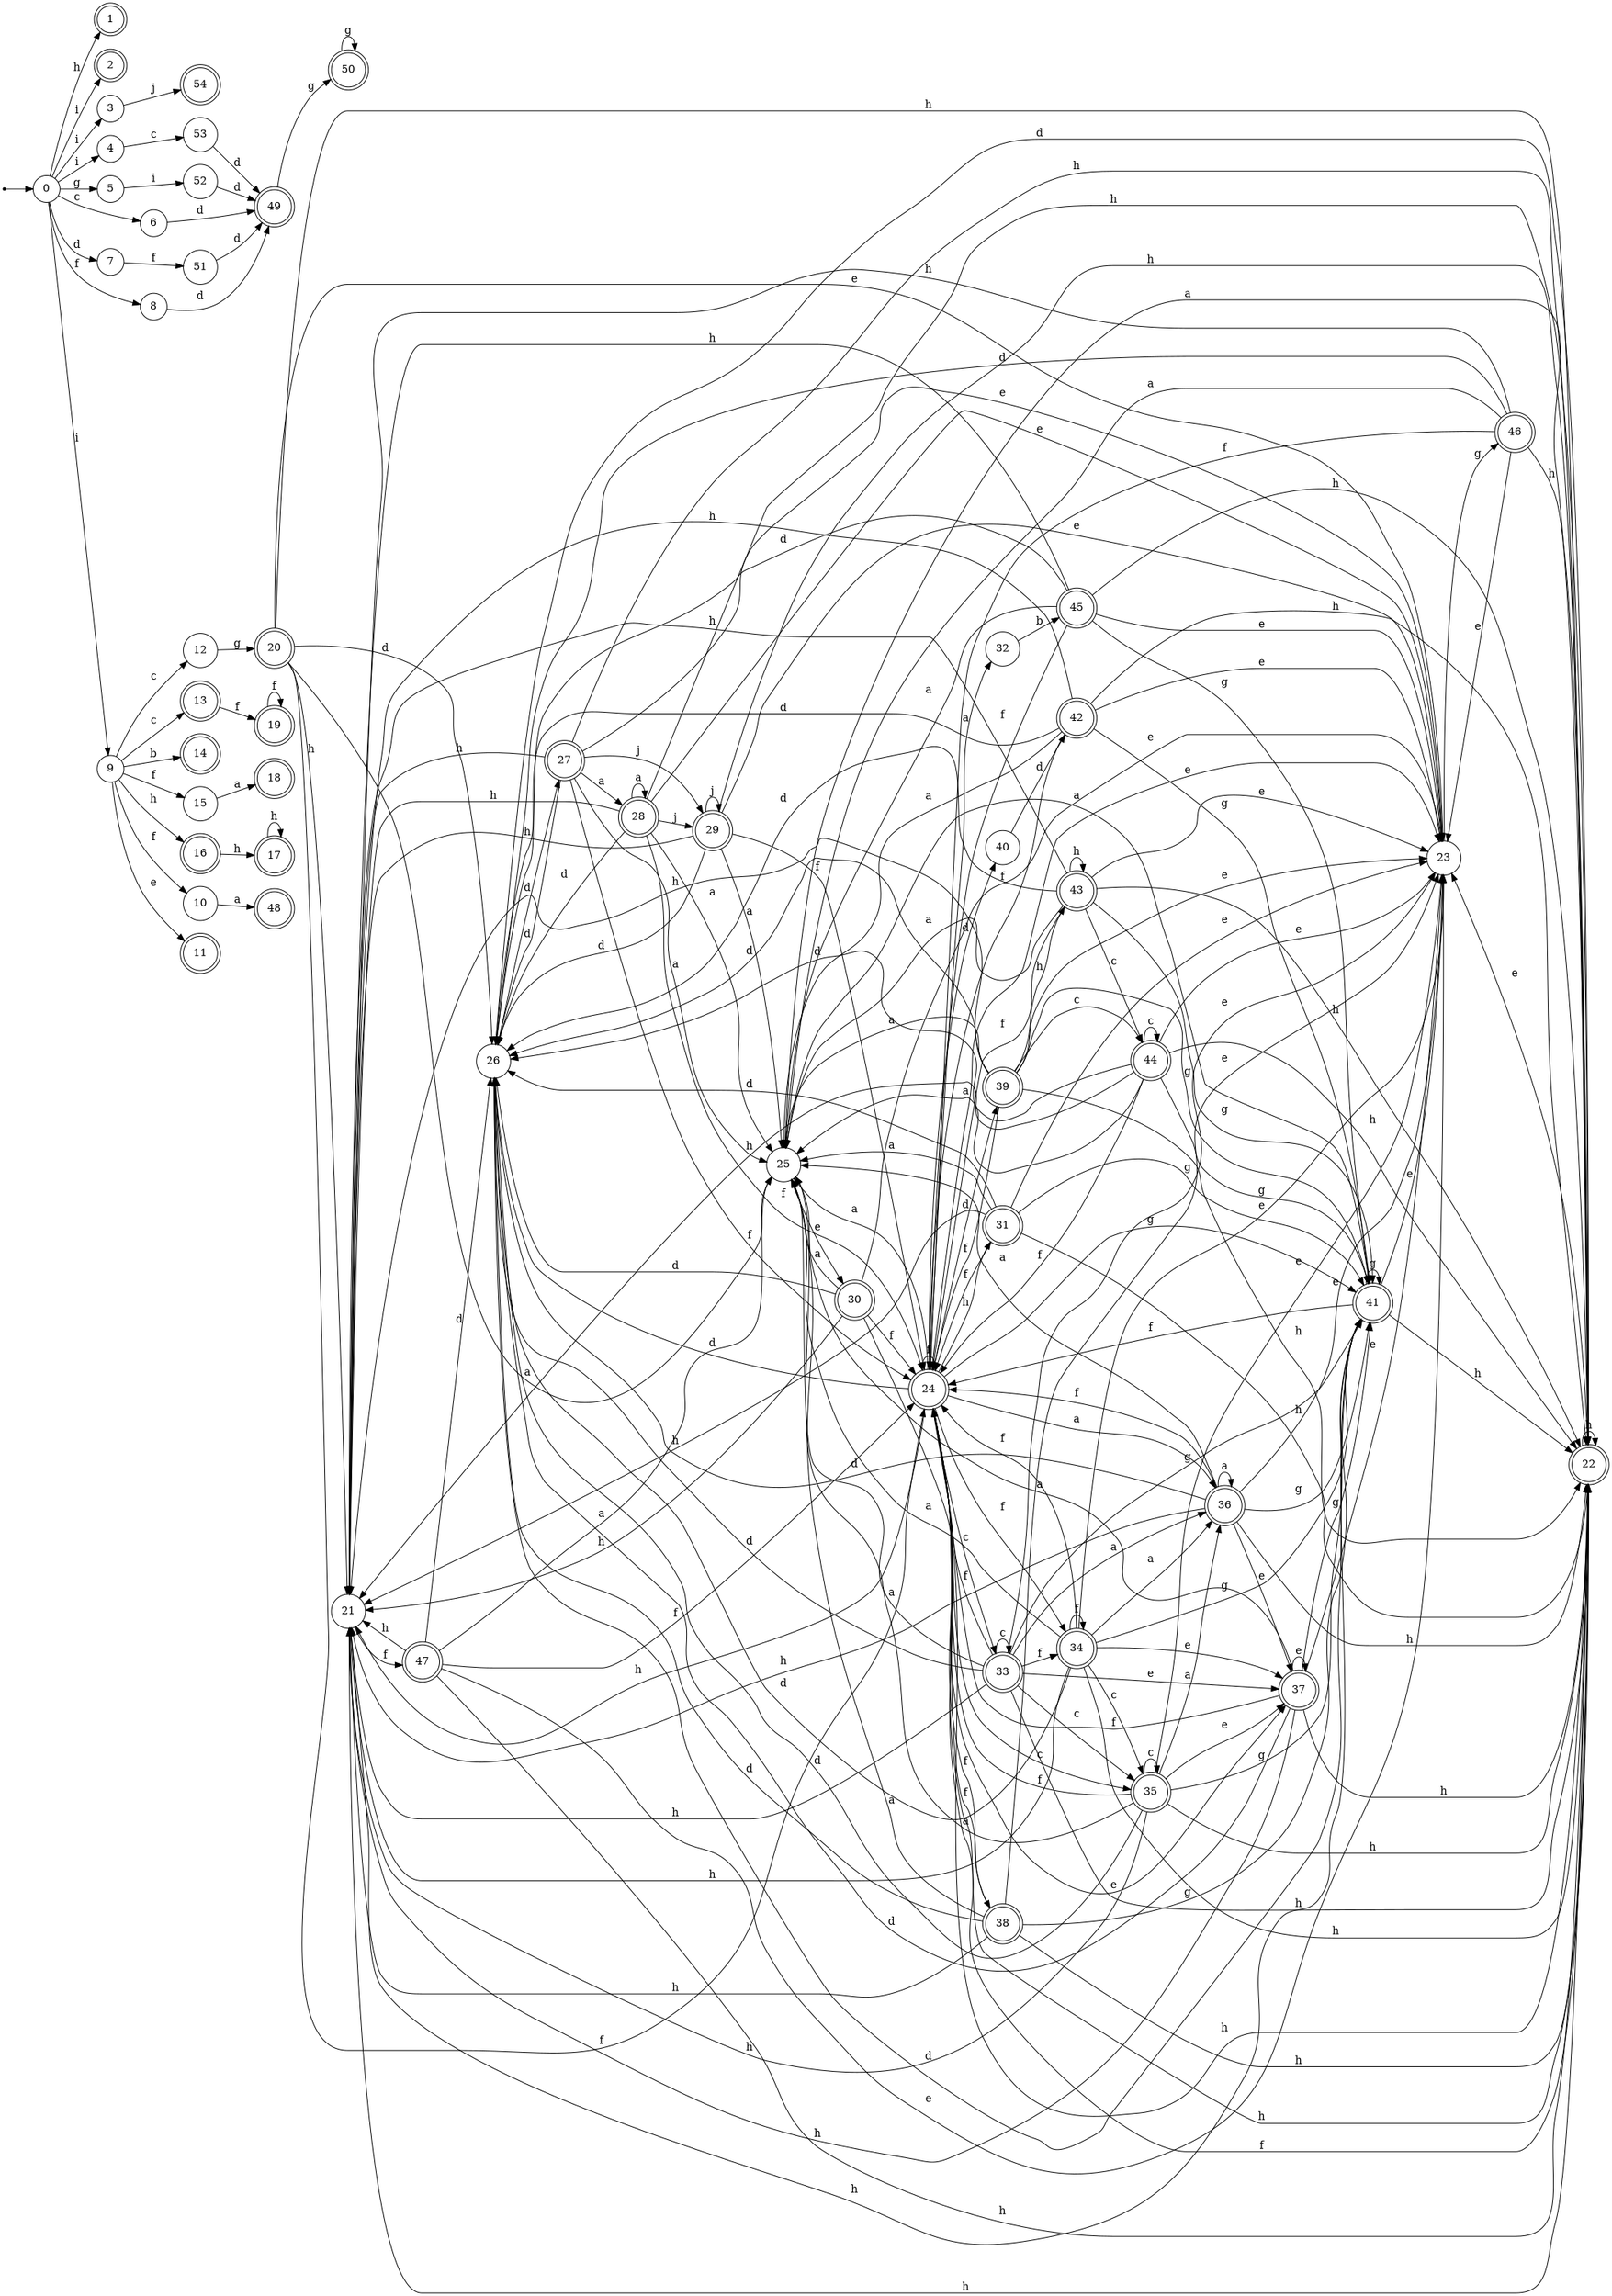 digraph finite_state_machine {
rankdir=LR;
size="20,20";
node [shape = point]; "dummy0"
node [shape = circle]; "0";
"dummy0" -> "0";
node [shape = doublecircle]; "1";node [shape = doublecircle]; "2";node [shape = circle]; "3";
node [shape = circle]; "4";
node [shape = circle]; "5";
node [shape = circle]; "6";
node [shape = circle]; "7";
node [shape = circle]; "8";
node [shape = circle]; "9";
node [shape = circle]; "10";
node [shape = doublecircle]; "11";node [shape = circle]; "12";
node [shape = doublecircle]; "13";node [shape = doublecircle]; "14";node [shape = circle]; "15";
node [shape = doublecircle]; "16";node [shape = doublecircle]; "17";node [shape = doublecircle]; "18";node [shape = doublecircle]; "19";node [shape = doublecircle]; "20";node [shape = circle]; "21";
node [shape = doublecircle]; "22";node [shape = circle]; "23";
node [shape = doublecircle]; "24";node [shape = circle]; "25";
node [shape = circle]; "26";
node [shape = doublecircle]; "27";node [shape = doublecircle]; "28";node [shape = doublecircle]; "29";node [shape = doublecircle]; "30";node [shape = doublecircle]; "31";node [shape = circle]; "32";
node [shape = doublecircle]; "33";node [shape = doublecircle]; "34";node [shape = doublecircle]; "35";node [shape = doublecircle]; "36";node [shape = doublecircle]; "37";node [shape = doublecircle]; "38";node [shape = doublecircle]; "39";node [shape = circle]; "40";
node [shape = doublecircle]; "41";node [shape = doublecircle]; "42";node [shape = doublecircle]; "43";node [shape = doublecircle]; "44";node [shape = doublecircle]; "45";node [shape = doublecircle]; "46";node [shape = doublecircle]; "47";node [shape = doublecircle]; "48";node [shape = doublecircle]; "49";node [shape = doublecircle]; "50";node [shape = circle]; "51";
node [shape = circle]; "52";
node [shape = circle]; "53";
node [shape = doublecircle]; "54";"0" -> "1" [label = "h"];
 "0" -> "9" [label = "i"];
 "0" -> "2" [label = "i"];
 "0" -> "3" [label = "i"];
 "0" -> "4" [label = "i"];
 "0" -> "5" [label = "g"];
 "0" -> "6" [label = "c"];
 "0" -> "7" [label = "d"];
 "0" -> "8" [label = "f"];
 "9" -> "10" [label = "f"];
 "9" -> "15" [label = "f"];
 "9" -> "11" [label = "e"];
 "9" -> "12" [label = "c"];
 "9" -> "13" [label = "c"];
 "9" -> "14" [label = "b"];
 "9" -> "16" [label = "h"];
 "16" -> "17" [label = "h"];
 "17" -> "17" [label = "h"];
 "15" -> "18" [label = "a"];
 "13" -> "19" [label = "f"];
 "19" -> "19" [label = "f"];
 "12" -> "20" [label = "g"];
 "20" -> "21" [label = "h"];
 "20" -> "22" [label = "h"];
 "20" -> "23" [label = "e"];
 "20" -> "24" [label = "f"];
 "20" -> "25" [label = "a"];
 "20" -> "26" [label = "d"];
 "26" -> "27" [label = "d"];
 "27" -> "26" [label = "d"];
 "27" -> "25" [label = "a"];
 "27" -> "28" [label = "a"];
 "27" -> "29" [label = "j"];
 "27" -> "21" [label = "h"];
 "27" -> "22" [label = "h"];
 "27" -> "23" [label = "e"];
 "27" -> "24" [label = "f"];
 "29" -> "29" [label = "j"];
 "29" -> "26" [label = "d"];
 "29" -> "21" [label = "h"];
 "29" -> "22" [label = "h"];
 "29" -> "23" [label = "e"];
 "29" -> "24" [label = "f"];
 "29" -> "25" [label = "a"];
 "28" -> "25" [label = "a"];
 "28" -> "28" [label = "a"];
 "28" -> "26" [label = "d"];
 "28" -> "29" [label = "j"];
 "28" -> "21" [label = "h"];
 "28" -> "22" [label = "h"];
 "28" -> "23" [label = "e"];
 "28" -> "24" [label = "f"];
 "25" -> "30" [label = "e"];
 "30" -> "25" [label = "a"];
 "30" -> "21" [label = "h"];
 "30" -> "22" [label = "h"];
 "30" -> "23" [label = "e"];
 "30" -> "24" [label = "f"];
 "30" -> "26" [label = "d"];
 "24" -> "24" [label = "f"];
 "24" -> "34" [label = "f"];
 "24" -> "38" [label = "f"];
 "24" -> "21" [label = "h"];
 "24" -> "22" [label = "h"];
 "24" -> "31" [label = "h"];
 "24" -> "32" [label = "a"];
 "24" -> "25" [label = "a"];
 "24" -> "36" [label = "a"];
 "24" -> "33" [label = "c"];
 "24" -> "35" [label = "c"];
 "24" -> "37" [label = "e"];
 "24" -> "23" [label = "e"];
 "24" -> "40" [label = "d"];
 "24" -> "26" [label = "d"];
 "24" -> "39" [label = "d"];
 "24" -> "41" [label = "g"];
 "41" -> "41" [label = "g"];
 "41" -> "24" [label = "f"];
 "41" -> "21" [label = "h"];
 "41" -> "22" [label = "h"];
 "41" -> "23" [label = "e"];
 "41" -> "25" [label = "a"];
 "41" -> "26" [label = "d"];
 "40" -> "42" [label = "d"];
 "42" -> "24" [label = "f"];
 "42" -> "41" [label = "g"];
 "42" -> "21" [label = "h"];
 "42" -> "22" [label = "h"];
 "42" -> "23" [label = "e"];
 "42" -> "25" [label = "a"];
 "42" -> "26" [label = "d"];
 "39" -> "43" [label = "h"];
 "39" -> "21" [label = "h"];
 "39" -> "22" [label = "h"];
 "39" -> "44" [label = "c"];
 "39" -> "24" [label = "f"];
 "39" -> "41" [label = "g"];
 "39" -> "23" [label = "e"];
 "39" -> "25" [label = "a"];
 "39" -> "26" [label = "d"];
 "44" -> "44" [label = "c"];
 "44" -> "24" [label = "f"];
 "44" -> "41" [label = "g"];
 "44" -> "21" [label = "h"];
 "44" -> "22" [label = "h"];
 "44" -> "23" [label = "e"];
 "44" -> "25" [label = "a"];
 "44" -> "26" [label = "d"];
 "43" -> "43" [label = "h"];
 "43" -> "21" [label = "h"];
 "43" -> "22" [label = "h"];
 "43" -> "44" [label = "c"];
 "43" -> "24" [label = "f"];
 "43" -> "41" [label = "g"];
 "43" -> "23" [label = "e"];
 "43" -> "25" [label = "a"];
 "43" -> "26" [label = "d"];
 "38" -> "24" [label = "f"];
 "38" -> "41" [label = "g"];
 "38" -> "21" [label = "h"];
 "38" -> "22" [label = "h"];
 "38" -> "23" [label = "e"];
 "38" -> "25" [label = "a"];
 "38" -> "26" [label = "d"];
 "37" -> "37" [label = "e"];
 "37" -> "23" [label = "e"];
 "37" -> "24" [label = "f"];
 "37" -> "41" [label = "g"];
 "37" -> "21" [label = "h"];
 "37" -> "22" [label = "h"];
 "37" -> "25" [label = "a"];
 "37" -> "26" [label = "d"];
 "36" -> "25" [label = "a"];
 "36" -> "36" [label = "a"];
 "36" -> "37" [label = "e"];
 "36" -> "23" [label = "e"];
 "36" -> "24" [label = "f"];
 "36" -> "41" [label = "g"];
 "36" -> "21" [label = "h"];
 "36" -> "22" [label = "h"];
 "36" -> "26" [label = "d"];
 "35" -> "35" [label = "c"];
 "35" -> "25" [label = "a"];
 "35" -> "36" [label = "a"];
 "35" -> "37" [label = "e"];
 "35" -> "23" [label = "e"];
 "35" -> "24" [label = "f"];
 "35" -> "41" [label = "g"];
 "35" -> "21" [label = "h"];
 "35" -> "22" [label = "h"];
 "35" -> "26" [label = "d"];
 "34" -> "24" [label = "f"];
 "34" -> "34" [label = "f"];
 "34" -> "35" [label = "c"];
 "34" -> "25" [label = "a"];
 "34" -> "36" [label = "a"];
 "34" -> "37" [label = "e"];
 "34" -> "23" [label = "e"];
 "34" -> "41" [label = "g"];
 "34" -> "21" [label = "h"];
 "34" -> "22" [label = "h"];
 "34" -> "26" [label = "d"];
 "33" -> "33" [label = "c"];
 "33" -> "35" [label = "c"];
 "33" -> "24" [label = "f"];
 "33" -> "34" [label = "f"];
 "33" -> "25" [label = "a"];
 "33" -> "36" [label = "a"];
 "33" -> "37" [label = "e"];
 "33" -> "23" [label = "e"];
 "33" -> "41" [label = "g"];
 "33" -> "21" [label = "h"];
 "33" -> "22" [label = "h"];
 "33" -> "26" [label = "d"];
 "32" -> "45" [label = "b"];
 "45" -> "24" [label = "f"];
 "45" -> "41" [label = "g"];
 "45" -> "21" [label = "h"];
 "45" -> "22" [label = "h"];
 "45" -> "23" [label = "e"];
 "45" -> "25" [label = "a"];
 "45" -> "26" [label = "d"];
 "31" -> "24" [label = "f"];
 "31" -> "41" [label = "g"];
 "31" -> "21" [label = "h"];
 "31" -> "22" [label = "h"];
 "31" -> "23" [label = "e"];
 "31" -> "25" [label = "a"];
 "31" -> "26" [label = "d"];
 "23" -> "46" [label = "g"];
 "46" -> "23" [label = "e"];
 "46" -> "21" [label = "h"];
 "46" -> "22" [label = "h"];
 "46" -> "24" [label = "f"];
 "46" -> "25" [label = "a"];
 "46" -> "26" [label = "d"];
 "22" -> "21" [label = "h"];
 "22" -> "22" [label = "h"];
 "22" -> "23" [label = "e"];
 "22" -> "24" [label = "f"];
 "22" -> "25" [label = "a"];
 "22" -> "26" [label = "d"];
 "21" -> "47" [label = "f"];
 "47" -> "21" [label = "h"];
 "47" -> "22" [label = "h"];
 "47" -> "23" [label = "e"];
 "47" -> "24" [label = "f"];
 "47" -> "25" [label = "a"];
 "47" -> "26" [label = "d"];
 "10" -> "48" [label = "a"];
 "8" -> "49" [label = "d"];
 "49" -> "50" [label = "g"];
 "50" -> "50" [label = "g"];
 "7" -> "51" [label = "f"];
 "51" -> "49" [label = "d"];
 "6" -> "49" [label = "d"];
 "5" -> "52" [label = "i"];
 "52" -> "49" [label = "d"];
 "4" -> "53" [label = "c"];
 "53" -> "49" [label = "d"];
 "3" -> "54" [label = "j"];
 }
